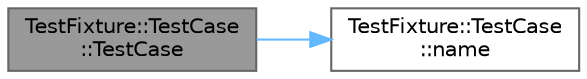 digraph "TestFixture::TestCase::TestCase"
{
 // LATEX_PDF_SIZE
  bgcolor="transparent";
  edge [fontname=Helvetica,fontsize=10,labelfontname=Helvetica,labelfontsize=10];
  node [fontname=Helvetica,fontsize=10,shape=box,height=0.2,width=0.4];
  rankdir="LR";
  Node1 [id="Node000001",label="TestFixture::TestCase\l::TestCase",height=0.2,width=0.4,color="gray40", fillcolor="grey60", style="filled", fontcolor="black",tooltip=" "];
  Node1 -> Node2 [id="edge2_Node000001_Node000002",color="steelblue1",style="solid",tooltip=" "];
  Node2 [id="Node000002",label="TestFixture::TestCase\l::name",height=0.2,width=0.4,color="grey40", fillcolor="white", style="filled",URL="$class_test_fixture_1_1_test_case.html#afa5e267c1b373d5d2a7cc54930a7c766",tooltip=" "];
}

